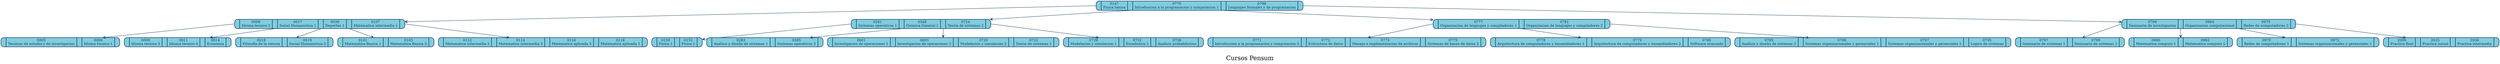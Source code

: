  
        digraph BTree
        {
        label="\nCursos Pensum" fontsize=25;
        rankdir=TB;
        node[color=" #0a3d62",style="filled, rounded", fillcolor=" #82ccdd", shape=record penwidth=2, fontcolor=" #0a3d62"];
        edge[color=" #0a3d62" penwidth=1.3 arrowhead=vee];
        splines=false;
        
		Nodo0147[label="<f0> | <f1>0147\nFisica basica | <f2>  | <f3>0770\nIntroduccion a la programacion y computacion 1 | <f4>  | <f5>0796\nLenguajes formales y de programacion | <f6>  ", group=0];
		Nodo0008[label="<f0> | <f1>0008\nIdioma tecnico 2 | <f2>  | <f3>0017\nSocial Humanistica 1 | <f4>  | <f5>0039\nDeportes 1 | <f6>  | <f7>0107\nMatematica intermedia 1 | <f8>  ", group=0];
		Nodo0005[label="<f0> | <f1>0005\nTecnicas de estudio y de investigacion | <f2>  | <f3>0006\nIdioma tecnico 1 | <f4>  ", group=0];
		Nodo0009[label="<f0> | <f1>0009\nIdioma tecnico 3 | <f2>  | <f3>0011\nIdioma tecnico 4 | <f4>  | <f5>0014\nEconomia | <f6>  ", group=0];
		Nodo0018[label="<f0> | <f1>0018\nFilosofia de la ciencia | <f2>  | <f3>0019\nSocial Humanistica 2 | <f4>  ", group=0];
		Nodo0101[label="<f0> | <f1>0101\nMatematica Basica 1 | <f2>  | <f3>0103\nMatematica Basica 2 | <f4>  ", group=0];
		Nodo0112[label="<f0> | <f1>0112\nMatematica intermedia 2 | <f2>  | <f3>0114\nMatematica intermedia 3 | <f4>  | <f5>0116\nMatematica aplicada 3 | <f6>  | <f7>0118\nMatematica aplicada 1 | <f8>  ", group=0];
		Nodo0281[label="<f0> | <f1>0281\nSistemas operativos 1 | <f2>  | <f3>0348\nQuimica General 1 | <f4>  | <f5>0724\nTeoria de sistemas 2 | <f6>  ", group=0];
		Nodo0150[label="<f0> | <f1>0150\nFisica 1 | <f2>  | <f3>0152\nFisica 2 | <f4>  ", group=0];
		Nodo0283[label="<f0> | <f1>0283\nAnalisis y diseño de sistemas 1 | <f2>  | <f3>0285\nSistemas operativos 2 | <f4>  ", group=0];
		Nodo0601[label="<f0> | <f1>0601\nInvestigacion de operaciones 1 | <f2>  | <f3>0603\nInvestigacion de operaciones 2 | <f4>  | <f5>0720\nModelacion y simulacion 2 | <f6>  | <f7>0722\nTeoria de sistemas 1 | <f8>  ", group=0];
		Nodo0729[label="<f0> | <f1>0729\nModelacion y simulacion 1 | <f2>  | <f3>0732\nEstadistica 1 | <f4>  | <f5>0736\nAnalisis probabilistico | <f6>  ", group=0];
		Nodo0777[label="<f0> | <f1>0777\nOrganizacion de lenguajes y compiladores 1 | <f2>  | <f3>0781\nOrganizacion de lenguajes y compiladores 2 | <f4>  ", group=0];
		Nodo0771[label="<f0> | <f1>0771\nIntroduccion a la programacion y computacion 2 | <f2>  | <f3>0772\nEstructura de datos | <f4>  | <f5>0773\nManejo e implementacion de archivos | <f6>  | <f7>0775\nSistemas de bases de datos 2 | <f8>  ", group=0];
		Nodo0778[label="<f0> | <f1>0778\nArquitectura de computadores y ensambladores 1 | <f2>  | <f3>0779\nArquitectura de computadores y ensambladores 2 | <f4>  | <f5>0780\nSoftware avanzado | <f6>  ", group=0];
		Nodo0785[label="<f0> | <f1>0785\nAnalisis y diseño de sistemas 2 | <f2>  | <f3>0786\nSistemas organizacionales y gerenciales 1 | <f4>  | <f5>0787\nSistemas organizacionales y gerenciales 2 | <f6>  | <f7>0795\nLogica de sistemas | <f8>  ", group=0];
		Nodo0799[label="<f0> | <f1>0799\nSeminario de investigacion | <f2>  | <f3>0964\nOrganizacion computacional | <f4>  | <f5>0975\nRedes de computadoras 2 | <f6>  ", group=0];
		Nodo0797[label="<f0> | <f1>0797\nSeminario de sistemas 1 | <f2>  | <f3>0798\nSeminario de sistemas 2 | <f4>  ", group=0];
		Nodo0960[label="<f0> | <f1>0960\nMatematica computo 1 | <f2>  | <f3>0962\nMatematica computo 2 | <f4>  ", group=0];
		Nodo0970[label="<f0> | <f1>0970\nRedes de computadoras 1 | <f2>  | <f3>0972\nSistemas organizacionales y gerenciales 1 | <f4>  ", group=0];
		Nodo2009[label="<f0> | <f1>2009\nPractica final | <f2>  | <f3>2025\nPractica inicial | <f4>  | <f5>2036\nPractica intermedia | <f6>  ", group=0];
		Nodo0147:f0->Nodo0008
		Nodo0147:f2->Nodo0281
		Nodo0147:f4->Nodo0777
		Nodo0147:f6->Nodo0799
		Nodo0008:f0->Nodo0005
		Nodo0008:f2->Nodo0009
		Nodo0008:f4->Nodo0018
		Nodo0008:f6->Nodo0101
		Nodo0008:f8->Nodo0112
		Nodo0281:f0->Nodo0150
		Nodo0281:f2->Nodo0283
		Nodo0281:f4->Nodo0601
		Nodo0281:f6->Nodo0729
		Nodo0777:f0->Nodo0771
		Nodo0777:f2->Nodo0778
		Nodo0777:f4->Nodo0785
		Nodo0799:f0->Nodo0797
		Nodo0799:f2->Nodo0960
		Nodo0799:f4->Nodo0970
		Nodo0799:f6->Nodo2009
	}